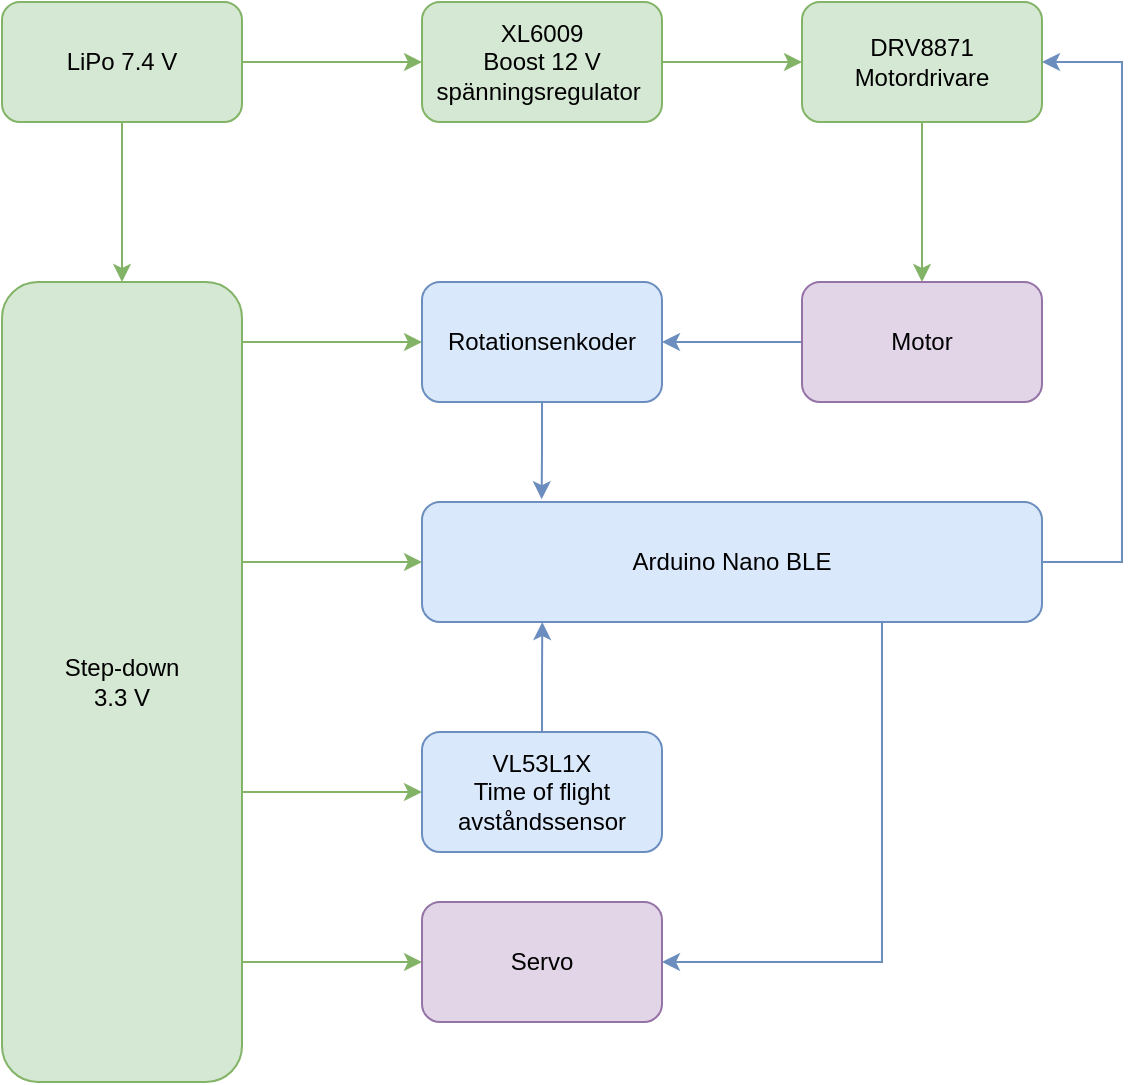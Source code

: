 <mxfile version="20.4.0" type="device"><diagram id="ik-YKr8QgHv72rlIpku4" name="Sida-1"><mxGraphModel dx="881" dy="844" grid="1" gridSize="10" guides="1" tooltips="1" connect="1" arrows="1" fold="1" page="1" pageScale="1" pageWidth="827" pageHeight="1169" math="0" shadow="0"><root><mxCell id="0"/><mxCell id="1" parent="0"/><mxCell id="YkexoTqbJ1zmDbHgDqH2-4" value="" style="edgeStyle=orthogonalEdgeStyle;rounded=0;orthogonalLoop=1;jettySize=auto;html=1;fillColor=#d5e8d4;strokeColor=#82b366;" edge="1" parent="1" source="YkexoTqbJ1zmDbHgDqH2-2" target="YkexoTqbJ1zmDbHgDqH2-3"><mxGeometry relative="1" as="geometry"/></mxCell><mxCell id="YkexoTqbJ1zmDbHgDqH2-6" value="" style="edgeStyle=orthogonalEdgeStyle;rounded=0;orthogonalLoop=1;jettySize=auto;html=1;fillColor=#d5e8d4;strokeColor=#82b366;" edge="1" parent="1" source="YkexoTqbJ1zmDbHgDqH2-2" target="YkexoTqbJ1zmDbHgDqH2-5"><mxGeometry relative="1" as="geometry"/></mxCell><mxCell id="YkexoTqbJ1zmDbHgDqH2-2" value="LiPo 7.4 V" style="rounded=1;whiteSpace=wrap;html=1;fillColor=#d5e8d4;strokeColor=#82b366;" vertex="1" parent="1"><mxGeometry x="120" y="220" width="120" height="60" as="geometry"/></mxCell><mxCell id="YkexoTqbJ1zmDbHgDqH2-15" value="" style="edgeStyle=orthogonalEdgeStyle;rounded=0;orthogonalLoop=1;jettySize=auto;html=1;fillColor=#d5e8d4;strokeColor=#82b366;" edge="1" parent="1" source="YkexoTqbJ1zmDbHgDqH2-3" target="YkexoTqbJ1zmDbHgDqH2-14"><mxGeometry relative="1" as="geometry"/></mxCell><mxCell id="YkexoTqbJ1zmDbHgDqH2-3" value="XL6009&lt;br&gt;Boost 12 V&lt;br&gt;spänningsregulator&amp;nbsp;" style="whiteSpace=wrap;html=1;rounded=1;fillColor=#d5e8d4;strokeColor=#82b366;" vertex="1" parent="1"><mxGeometry x="330" y="220" width="120" height="60" as="geometry"/></mxCell><mxCell id="YkexoTqbJ1zmDbHgDqH2-7" value="" style="edgeStyle=orthogonalEdgeStyle;rounded=0;orthogonalLoop=1;jettySize=auto;html=1;fillColor=#d5e8d4;strokeColor=#82b366;" edge="1" parent="1" source="YkexoTqbJ1zmDbHgDqH2-5"><mxGeometry relative="1" as="geometry"><mxPoint x="330" y="390" as="targetPoint"/><Array as="points"><mxPoint x="270" y="390"/><mxPoint x="270" y="390"/></Array></mxGeometry></mxCell><mxCell id="YkexoTqbJ1zmDbHgDqH2-12" style="edgeStyle=orthogonalEdgeStyle;rounded=0;orthogonalLoop=1;jettySize=auto;html=1;fillColor=#d5e8d4;strokeColor=#82b366;" edge="1" parent="1" source="YkexoTqbJ1zmDbHgDqH2-5"><mxGeometry relative="1" as="geometry"><mxPoint x="330" y="500" as="targetPoint"/><Array as="points"><mxPoint x="280" y="500"/><mxPoint x="280" y="500"/></Array></mxGeometry></mxCell><mxCell id="YkexoTqbJ1zmDbHgDqH2-13" style="edgeStyle=orthogonalEdgeStyle;rounded=0;orthogonalLoop=1;jettySize=auto;html=1;fillColor=#d5e8d4;strokeColor=#82b366;entryX=0;entryY=0.5;entryDx=0;entryDy=0;" edge="1" parent="1" source="YkexoTqbJ1zmDbHgDqH2-5" target="YkexoTqbJ1zmDbHgDqH2-11"><mxGeometry relative="1" as="geometry"><Array as="points"><mxPoint x="300" y="615"/><mxPoint x="300" y="615"/></Array></mxGeometry></mxCell><mxCell id="YkexoTqbJ1zmDbHgDqH2-20" style="edgeStyle=orthogonalEdgeStyle;rounded=0;orthogonalLoop=1;jettySize=auto;html=1;fillColor=#d5e8d4;strokeColor=#82b366;entryX=0;entryY=0.5;entryDx=0;entryDy=0;" edge="1" parent="1" source="YkexoTqbJ1zmDbHgDqH2-5" target="YkexoTqbJ1zmDbHgDqH2-21"><mxGeometry relative="1" as="geometry"><mxPoint x="290" y="660" as="targetPoint"/><Array as="points"><mxPoint x="290" y="700"/><mxPoint x="290" y="700"/></Array></mxGeometry></mxCell><mxCell id="YkexoTqbJ1zmDbHgDqH2-5" value="Step-down&lt;br&gt;3.3 V" style="whiteSpace=wrap;html=1;rounded=1;fillColor=#d5e8d4;strokeColor=#82b366;" vertex="1" parent="1"><mxGeometry x="120" y="360" width="120" height="400" as="geometry"/></mxCell><mxCell id="YkexoTqbJ1zmDbHgDqH2-29" style="edgeStyle=orthogonalEdgeStyle;rounded=0;orthogonalLoop=1;jettySize=auto;html=1;entryX=0.194;entryY=1;entryDx=0;entryDy=0;entryPerimeter=0;fillColor=#dae8fc;strokeColor=#6c8ebf;" edge="1" parent="1" source="YkexoTqbJ1zmDbHgDqH2-11" target="YkexoTqbJ1zmDbHgDqH2-23"><mxGeometry relative="1" as="geometry"/></mxCell><mxCell id="YkexoTqbJ1zmDbHgDqH2-11" value="VL53L1X&lt;br&gt;Time of flight avståndssensor" style="rounded=1;whiteSpace=wrap;html=1;fillColor=#dae8fc;strokeColor=#6c8ebf;" vertex="1" parent="1"><mxGeometry x="330" y="585" width="120" height="60" as="geometry"/></mxCell><mxCell id="YkexoTqbJ1zmDbHgDqH2-18" value="" style="edgeStyle=orthogonalEdgeStyle;rounded=0;orthogonalLoop=1;jettySize=auto;html=1;fillColor=#d5e8d4;strokeColor=#82b366;" edge="1" parent="1" source="YkexoTqbJ1zmDbHgDqH2-14" target="YkexoTqbJ1zmDbHgDqH2-17"><mxGeometry relative="1" as="geometry"/></mxCell><mxCell id="YkexoTqbJ1zmDbHgDqH2-14" value="DRV8871&lt;br&gt;Motordrivare" style="whiteSpace=wrap;html=1;fillColor=#d5e8d4;strokeColor=#82b366;rounded=1;" vertex="1" parent="1"><mxGeometry x="520" y="220" width="120" height="60" as="geometry"/></mxCell><mxCell id="YkexoTqbJ1zmDbHgDqH2-26" style="edgeStyle=orthogonalEdgeStyle;rounded=0;orthogonalLoop=1;jettySize=auto;html=1;entryX=1;entryY=0.5;entryDx=0;entryDy=0;fillColor=#dae8fc;strokeColor=#6c8ebf;" edge="1" parent="1" source="YkexoTqbJ1zmDbHgDqH2-17" target="YkexoTqbJ1zmDbHgDqH2-24"><mxGeometry relative="1" as="geometry"/></mxCell><mxCell id="YkexoTqbJ1zmDbHgDqH2-17" value="Motor" style="whiteSpace=wrap;html=1;fillColor=#e1d5e7;strokeColor=#9673a6;rounded=1;" vertex="1" parent="1"><mxGeometry x="520" y="360" width="120" height="60" as="geometry"/></mxCell><mxCell id="YkexoTqbJ1zmDbHgDqH2-21" value="Servo" style="rounded=1;whiteSpace=wrap;html=1;fillColor=#e1d5e7;strokeColor=#9673a6;" vertex="1" parent="1"><mxGeometry x="330" y="670" width="120" height="60" as="geometry"/></mxCell><mxCell id="YkexoTqbJ1zmDbHgDqH2-27" style="edgeStyle=orthogonalEdgeStyle;rounded=0;orthogonalLoop=1;jettySize=auto;html=1;entryX=1;entryY=0.5;entryDx=0;entryDy=0;fillColor=#dae8fc;strokeColor=#6c8ebf;" edge="1" parent="1" source="YkexoTqbJ1zmDbHgDqH2-23" target="YkexoTqbJ1zmDbHgDqH2-14"><mxGeometry relative="1" as="geometry"><Array as="points"><mxPoint x="680" y="500"/><mxPoint x="680" y="250"/></Array></mxGeometry></mxCell><mxCell id="YkexoTqbJ1zmDbHgDqH2-33" style="edgeStyle=orthogonalEdgeStyle;rounded=0;orthogonalLoop=1;jettySize=auto;html=1;entryX=1;entryY=0.5;entryDx=0;entryDy=0;fillColor=#dae8fc;strokeColor=#6c8ebf;" edge="1" parent="1" source="YkexoTqbJ1zmDbHgDqH2-23" target="YkexoTqbJ1zmDbHgDqH2-21"><mxGeometry relative="1" as="geometry"><Array as="points"><mxPoint x="560" y="700"/></Array></mxGeometry></mxCell><mxCell id="YkexoTqbJ1zmDbHgDqH2-23" value="Arduino Nano BLE" style="rounded=1;whiteSpace=wrap;html=1;fillColor=#dae8fc;strokeColor=#6c8ebf;" vertex="1" parent="1"><mxGeometry x="330" y="470" width="310" height="60" as="geometry"/></mxCell><mxCell id="YkexoTqbJ1zmDbHgDqH2-25" value="" style="edgeStyle=orthogonalEdgeStyle;rounded=0;orthogonalLoop=1;jettySize=auto;html=1;entryX=0.193;entryY=-0.023;entryDx=0;entryDy=0;entryPerimeter=0;fillColor=#dae8fc;strokeColor=#6c8ebf;" edge="1" parent="1" source="YkexoTqbJ1zmDbHgDqH2-24" target="YkexoTqbJ1zmDbHgDqH2-23"><mxGeometry relative="1" as="geometry"/></mxCell><mxCell id="YkexoTqbJ1zmDbHgDqH2-24" value="Rotationsenkoder" style="rounded=1;whiteSpace=wrap;html=1;fillColor=#dae8fc;strokeColor=#6c8ebf;" vertex="1" parent="1"><mxGeometry x="330" y="360" width="120" height="60" as="geometry"/></mxCell></root></mxGraphModel></diagram></mxfile>